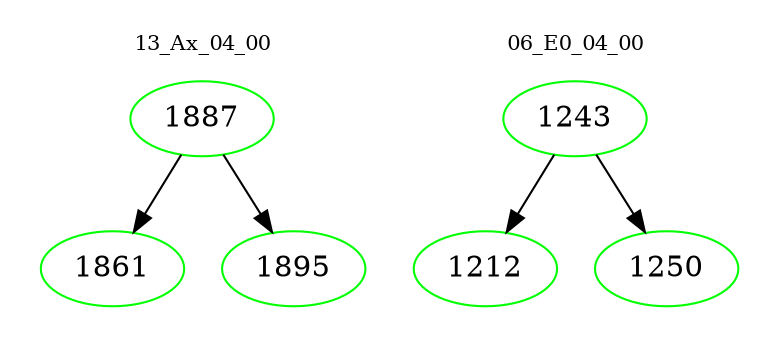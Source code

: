 digraph{
subgraph cluster_0 {
color = white
label = "13_Ax_04_00";
fontsize=10;
T0_1887 [label="1887", color="green"]
T0_1887 -> T0_1861 [color="black"]
T0_1861 [label="1861", color="green"]
T0_1887 -> T0_1895 [color="black"]
T0_1895 [label="1895", color="green"]
}
subgraph cluster_1 {
color = white
label = "06_E0_04_00";
fontsize=10;
T1_1243 [label="1243", color="green"]
T1_1243 -> T1_1212 [color="black"]
T1_1212 [label="1212", color="green"]
T1_1243 -> T1_1250 [color="black"]
T1_1250 [label="1250", color="green"]
}
}

